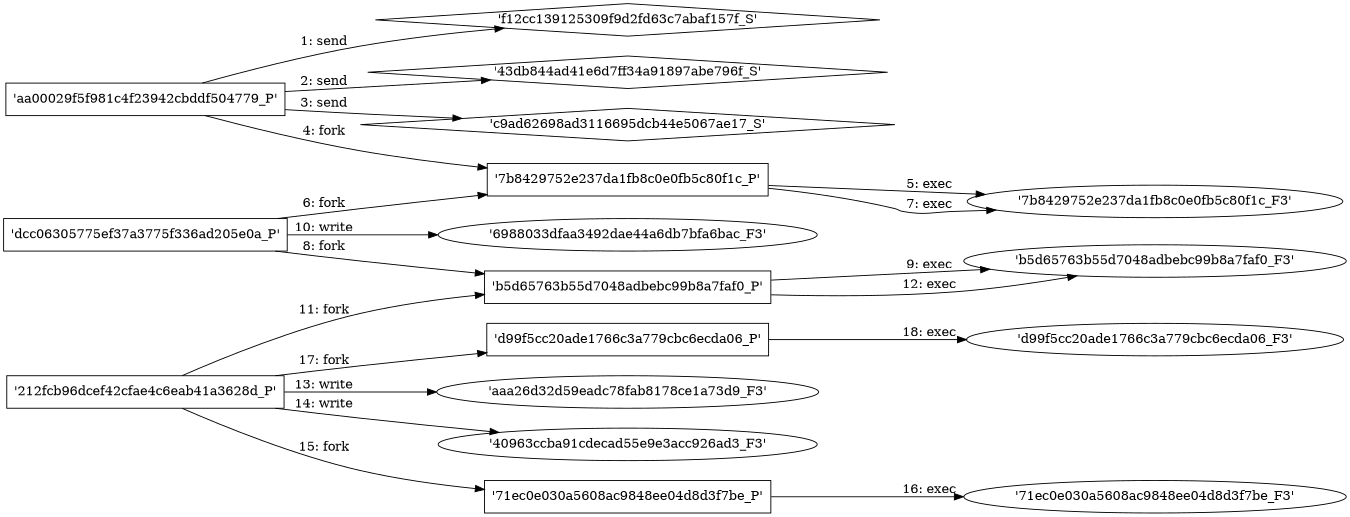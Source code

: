 digraph "D:\Learning\Paper\apt\基于CTI的攻击预警\Dataset\攻击图\ASGfromALLCTI\Cyber Security Week in Review (March 1).dot" {
rankdir="LR"
size="9"
fixedsize="false"
splines="true"
nodesep=0.3
ranksep=0
fontsize=10
overlap="scalexy"
engine= "neato"
	"'f12cc139125309f9d2fd63c7abaf157f_S'" [node_type=Socket shape=diamond]
	"'aa00029f5f981c4f23942cbddf504779_P'" [node_type=Process shape=box]
	"'aa00029f5f981c4f23942cbddf504779_P'" -> "'f12cc139125309f9d2fd63c7abaf157f_S'" [label="1: send"]
	"'43db844ad41e6d7ff34a91897abe796f_S'" [node_type=Socket shape=diamond]
	"'aa00029f5f981c4f23942cbddf504779_P'" [node_type=Process shape=box]
	"'aa00029f5f981c4f23942cbddf504779_P'" -> "'43db844ad41e6d7ff34a91897abe796f_S'" [label="2: send"]
	"'c9ad62698ad3116695dcb44e5067ae17_S'" [node_type=Socket shape=diamond]
	"'aa00029f5f981c4f23942cbddf504779_P'" [node_type=Process shape=box]
	"'aa00029f5f981c4f23942cbddf504779_P'" -> "'c9ad62698ad3116695dcb44e5067ae17_S'" [label="3: send"]
	"'aa00029f5f981c4f23942cbddf504779_P'" [node_type=Process shape=box]
	"'7b8429752e237da1fb8c0e0fb5c80f1c_P'" [node_type=Process shape=box]
	"'aa00029f5f981c4f23942cbddf504779_P'" -> "'7b8429752e237da1fb8c0e0fb5c80f1c_P'" [label="4: fork"]
	"'7b8429752e237da1fb8c0e0fb5c80f1c_P'" [node_type=Process shape=box]
	"'7b8429752e237da1fb8c0e0fb5c80f1c_F3'" [node_type=File shape=ellipse]
	"'7b8429752e237da1fb8c0e0fb5c80f1c_P'" -> "'7b8429752e237da1fb8c0e0fb5c80f1c_F3'" [label="5: exec"]
	"'dcc06305775ef37a3775f336ad205e0a_P'" [node_type=Process shape=box]
	"'7b8429752e237da1fb8c0e0fb5c80f1c_P'" [node_type=Process shape=box]
	"'dcc06305775ef37a3775f336ad205e0a_P'" -> "'7b8429752e237da1fb8c0e0fb5c80f1c_P'" [label="6: fork"]
	"'7b8429752e237da1fb8c0e0fb5c80f1c_P'" [node_type=Process shape=box]
	"'7b8429752e237da1fb8c0e0fb5c80f1c_F3'" [node_type=File shape=ellipse]
	"'7b8429752e237da1fb8c0e0fb5c80f1c_P'" -> "'7b8429752e237da1fb8c0e0fb5c80f1c_F3'" [label="7: exec"]
	"'dcc06305775ef37a3775f336ad205e0a_P'" [node_type=Process shape=box]
	"'b5d65763b55d7048adbebc99b8a7faf0_P'" [node_type=Process shape=box]
	"'dcc06305775ef37a3775f336ad205e0a_P'" -> "'b5d65763b55d7048adbebc99b8a7faf0_P'" [label="8: fork"]
	"'b5d65763b55d7048adbebc99b8a7faf0_P'" [node_type=Process shape=box]
	"'b5d65763b55d7048adbebc99b8a7faf0_F3'" [node_type=File shape=ellipse]
	"'b5d65763b55d7048adbebc99b8a7faf0_P'" -> "'b5d65763b55d7048adbebc99b8a7faf0_F3'" [label="9: exec"]
	"'6988033dfaa3492dae44a6db7bfa6bac_F3'" [node_type=file shape=ellipse]
	"'dcc06305775ef37a3775f336ad205e0a_P'" [node_type=Process shape=box]
	"'dcc06305775ef37a3775f336ad205e0a_P'" -> "'6988033dfaa3492dae44a6db7bfa6bac_F3'" [label="10: write"]
	"'212fcb96dcef42cfae4c6eab41a3628d_P'" [node_type=Process shape=box]
	"'b5d65763b55d7048adbebc99b8a7faf0_P'" [node_type=Process shape=box]
	"'212fcb96dcef42cfae4c6eab41a3628d_P'" -> "'b5d65763b55d7048adbebc99b8a7faf0_P'" [label="11: fork"]
	"'b5d65763b55d7048adbebc99b8a7faf0_P'" [node_type=Process shape=box]
	"'b5d65763b55d7048adbebc99b8a7faf0_F3'" [node_type=File shape=ellipse]
	"'b5d65763b55d7048adbebc99b8a7faf0_P'" -> "'b5d65763b55d7048adbebc99b8a7faf0_F3'" [label="12: exec"]
	"'aaa26d32d59eadc78fab8178ce1a73d9_F3'" [node_type=file shape=ellipse]
	"'212fcb96dcef42cfae4c6eab41a3628d_P'" [node_type=Process shape=box]
	"'212fcb96dcef42cfae4c6eab41a3628d_P'" -> "'aaa26d32d59eadc78fab8178ce1a73d9_F3'" [label="13: write"]
	"'40963ccba91cdecad55e9e3acc926ad3_F3'" [node_type=file shape=ellipse]
	"'212fcb96dcef42cfae4c6eab41a3628d_P'" [node_type=Process shape=box]
	"'212fcb96dcef42cfae4c6eab41a3628d_P'" -> "'40963ccba91cdecad55e9e3acc926ad3_F3'" [label="14: write"]
	"'212fcb96dcef42cfae4c6eab41a3628d_P'" [node_type=Process shape=box]
	"'71ec0e030a5608ac9848ee04d8d3f7be_P'" [node_type=Process shape=box]
	"'212fcb96dcef42cfae4c6eab41a3628d_P'" -> "'71ec0e030a5608ac9848ee04d8d3f7be_P'" [label="15: fork"]
	"'71ec0e030a5608ac9848ee04d8d3f7be_P'" [node_type=Process shape=box]
	"'71ec0e030a5608ac9848ee04d8d3f7be_F3'" [node_type=File shape=ellipse]
	"'71ec0e030a5608ac9848ee04d8d3f7be_P'" -> "'71ec0e030a5608ac9848ee04d8d3f7be_F3'" [label="16: exec"]
	"'212fcb96dcef42cfae4c6eab41a3628d_P'" [node_type=Process shape=box]
	"'d99f5cc20ade1766c3a779cbc6ecda06_P'" [node_type=Process shape=box]
	"'212fcb96dcef42cfae4c6eab41a3628d_P'" -> "'d99f5cc20ade1766c3a779cbc6ecda06_P'" [label="17: fork"]
	"'d99f5cc20ade1766c3a779cbc6ecda06_P'" [node_type=Process shape=box]
	"'d99f5cc20ade1766c3a779cbc6ecda06_F3'" [node_type=File shape=ellipse]
	"'d99f5cc20ade1766c3a779cbc6ecda06_P'" -> "'d99f5cc20ade1766c3a779cbc6ecda06_F3'" [label="18: exec"]
}

